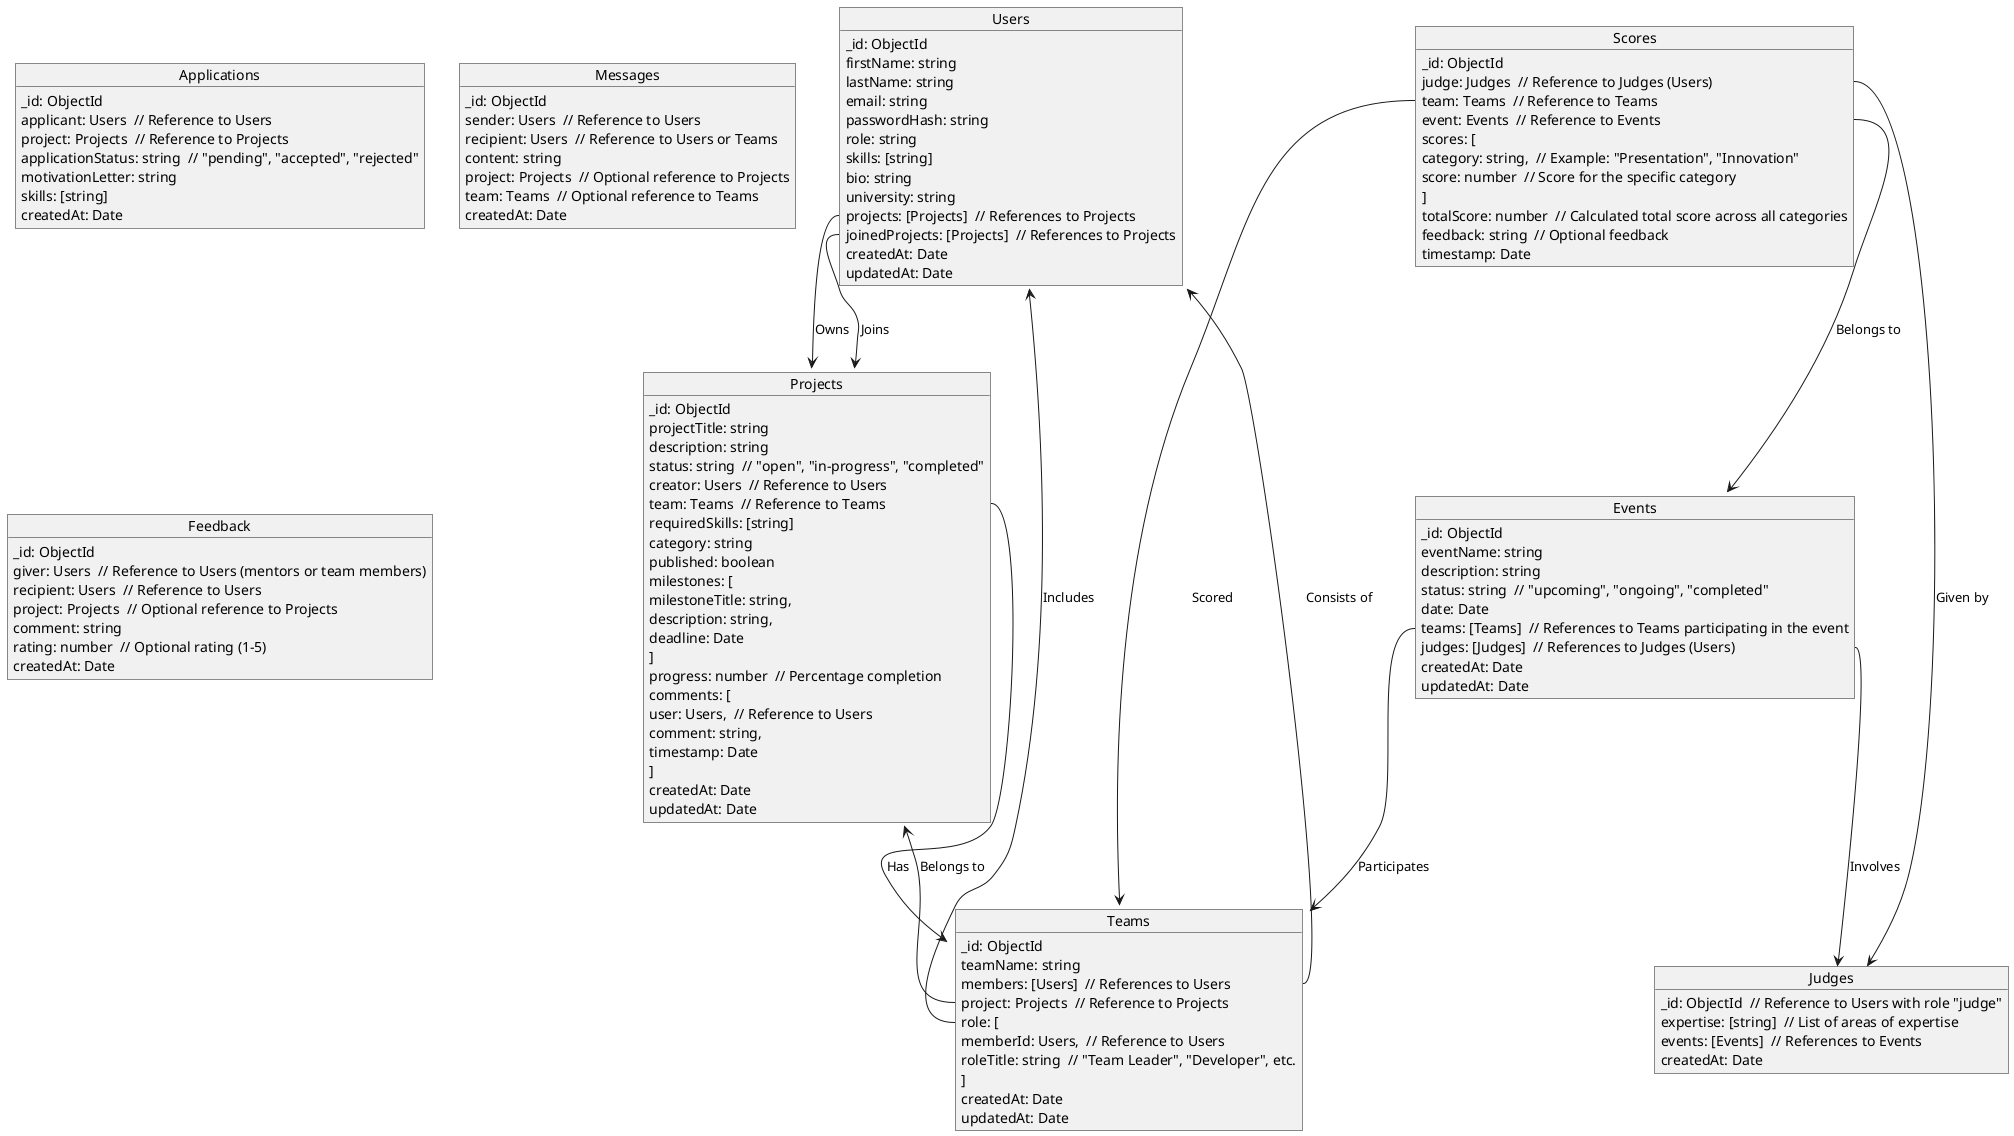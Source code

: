 @startuml

object "Users" as Users {
  _id: ObjectId
  firstName: string
  lastName: string
  email: string
  passwordHash: string
  role: string
  skills: [string]
  bio: string
  university: string
  projects: [Projects]  // References to Projects
  joinedProjects: [Projects]  // References to Projects
  createdAt: Date
  updatedAt: Date
}

object "Projects" as Projects {
  _id: ObjectId
  projectTitle: string
  description: string
  status: string  // "open", "in-progress", "completed"
  creator: Users  // Reference to Users
  team: Teams  // Reference to Teams
  requiredSkills: [string]
  category: string
  published: boolean
  milestones: [
    milestoneTitle: string,
    description: string,
    deadline: Date
  ]
  progress: number  // Percentage completion
  comments: [
    user: Users,  // Reference to Users
    comment: string,
    timestamp: Date
  ]
  createdAt: Date
  updatedAt: Date
}

object "Teams" as Teams {
  _id: ObjectId
  teamName: string
  members: [Users]  // References to Users
  project: Projects  // Reference to Projects
  role: [
    memberId: Users,  // Reference to Users
    roleTitle: string  // "Team Leader", "Developer", etc.
  ]
  createdAt: Date
  updatedAt: Date
}

object "Events" as Events {
  _id: ObjectId
  eventName: string
  description: string
  status: string  // "upcoming", "ongoing", "completed"
  date: Date
  teams: [Teams]  // References to Teams participating in the event
  judges: [Judges]  // References to Judges (Users)
  createdAt: Date
  updatedAt: Date
}

object "Judges" as Judges {
  _id: ObjectId  // Reference to Users with role "judge"
  expertise: [string]  // List of areas of expertise
  events: [Events]  // References to Events
  createdAt: Date
}

object "Scores" as Scores {
  _id: ObjectId
  judge: Judges  // Reference to Judges (Users)
  team: Teams  // Reference to Teams
  event: Events  // Reference to Events
  scores: [
    category: string,  // Example: "Presentation", "Innovation"
    score: number  // Score for the specific category
  ]
  totalScore: number  // Calculated total score across all categories
  feedback: string  // Optional feedback
  timestamp: Date
}

object "Applications" as Applications {
  _id: ObjectId
  applicant: Users  // Reference to Users
  project: Projects  // Reference to Projects
  applicationStatus: string  // "pending", "accepted", "rejected"
  motivationLetter: string
  skills: [string]
  createdAt: Date
}

object "Messages" as Messages {
  _id: ObjectId
  sender: Users  // Reference to Users
  recipient: Users  // Reference to Users or Teams
  content: string
  project: Projects  // Optional reference to Projects
  team: Teams  // Optional reference to Teams
  createdAt: Date
}

object "Feedback" as Feedback {
  _id: ObjectId
  giver: Users  // Reference to Users (mentors or team members)
  recipient: Users  // Reference to Users
  project: Projects  // Optional reference to Projects
  comment: string
  rating: number  // Optional rating (1-5)
  createdAt: Date
}

Users::projects --> Projects : Owns
Users::joinedProjects --> Projects : Joins
Projects::team --> Teams : Has
Teams::project --> Projects : Belongs to
Teams::members --> Users : Consists of
Teams::role --> Users : Includes
Events::teams --> Teams : Participates
Events::judges --> Judges : Involves
Scores::judge --> Judges : Given by
Scores::team --> Teams : Scored
Scores::event --> Events : Belongs to

@enduml